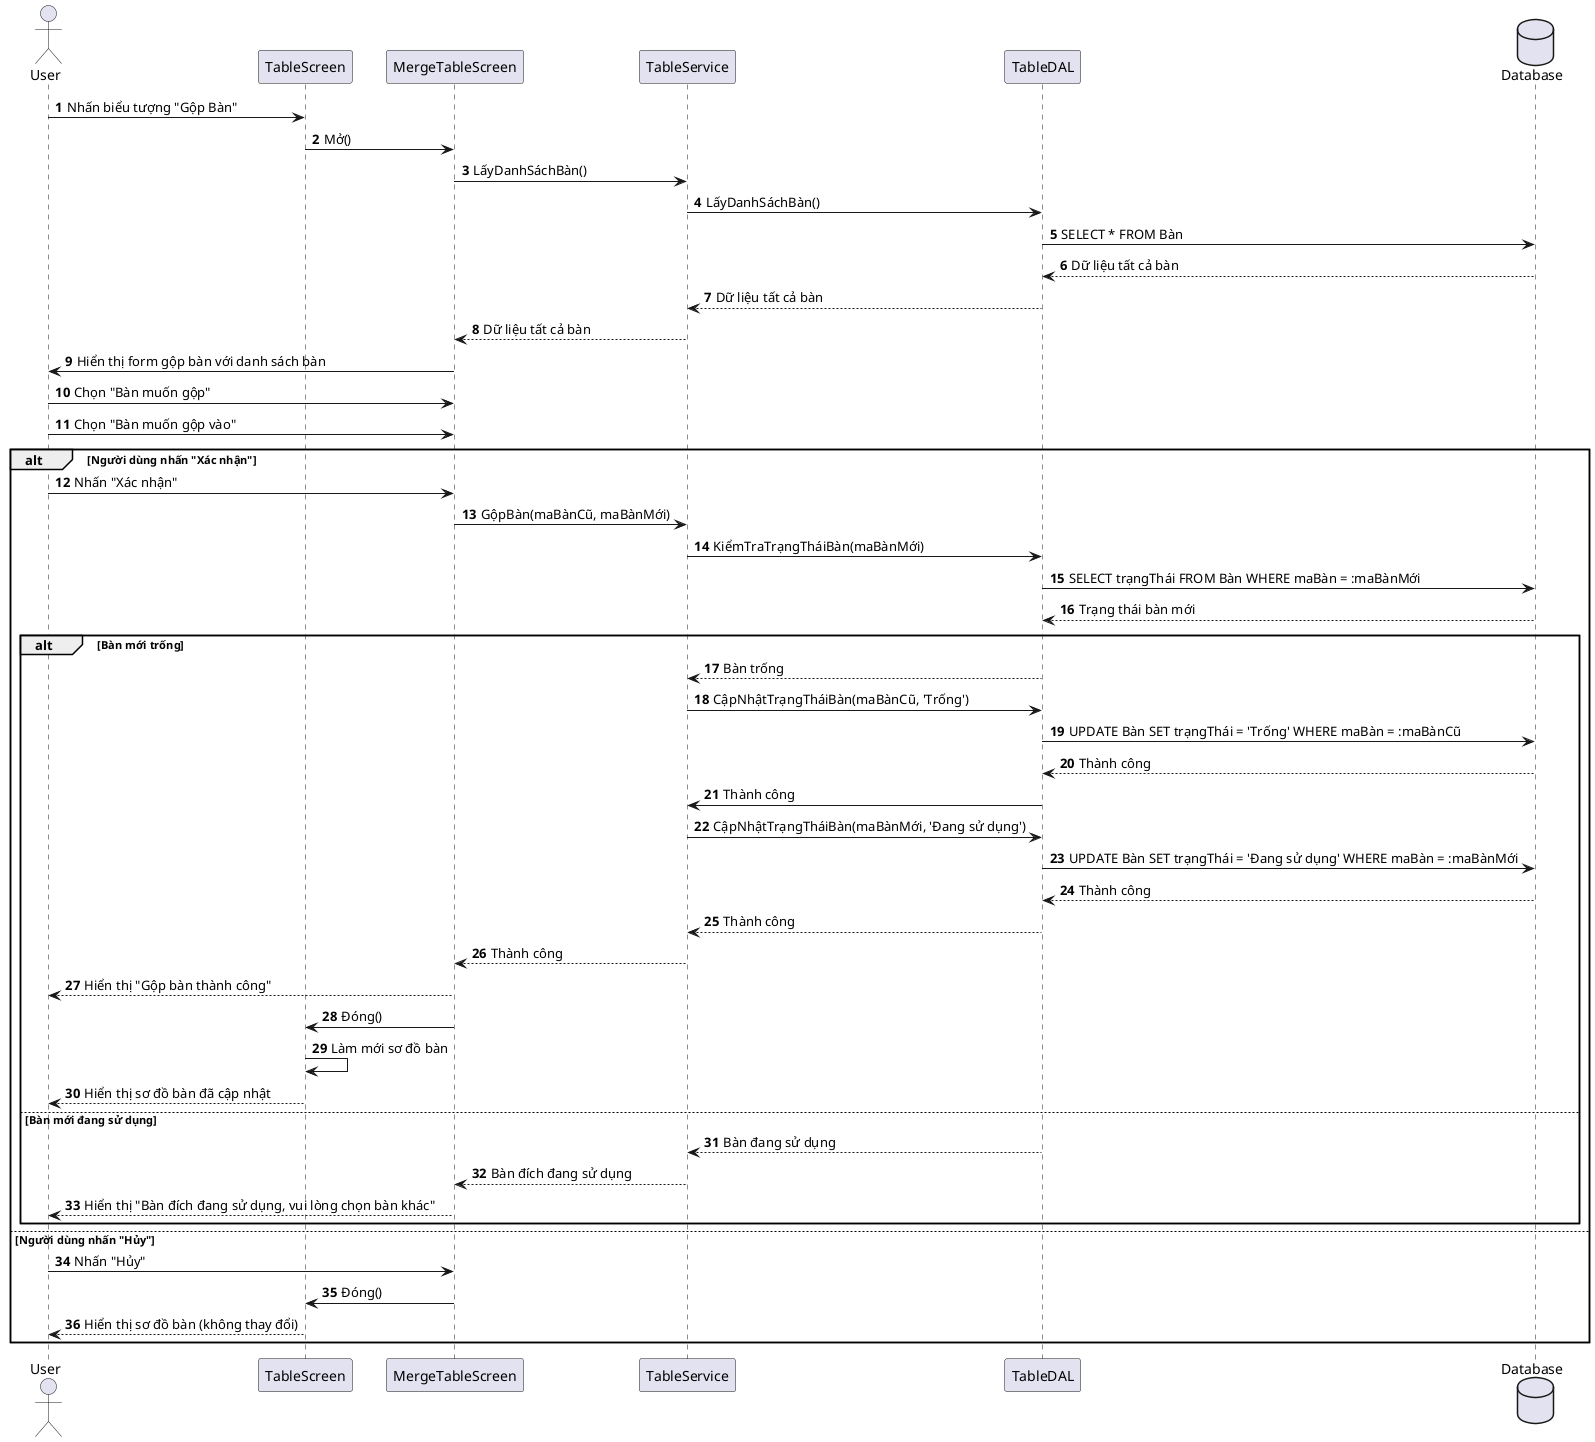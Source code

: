 @startuml Sơ đồ sequence Gộp Bàn

autonumber

actor User
participant TableScreen
participant MergeTableScreen
participant TableService
participant TableDAL
database Database

User -> TableScreen: Nhấn biểu tượng "Gộp Bàn"
TableScreen -> MergeTableScreen: Mở()

MergeTableScreen -> TableService: LấyDanhSáchBàn()
TableService -> TableDAL: LấyDanhSáchBàn()
TableDAL -> Database: SELECT * FROM Bàn
Database --> TableDAL: Dữ liệu tất cả bàn
TableDAL --> TableService: Dữ liệu tất cả bàn
TableService --> MergeTableScreen: Dữ liệu tất cả bàn

MergeTableScreen -> User: Hiển thị form gộp bàn với danh sách bàn
User -> MergeTableScreen: Chọn "Bàn muốn gộp"
User -> MergeTableScreen: Chọn "Bàn muốn gộp vào"

alt Người dùng nhấn "Xác nhận"
    User -> MergeTableScreen: Nhấn "Xác nhận"
    MergeTableScreen -> TableService: GộpBàn(maBànCũ, maBànMới)
    TableService -> TableDAL: KiểmTraTrạngTháiBàn(maBànMới)
    TableDAL -> Database: SELECT trạngThái FROM Bàn WHERE maBàn = :maBànMới
    Database --> TableDAL: Trạng thái bàn mới
    
    alt Bàn mới trống
        TableDAL --> TableService: Bàn trống
        TableService -> TableDAL: CậpNhậtTrạngTháiBàn(maBànCũ, 'Trống')
        TableDAL -> Database: UPDATE Bàn SET trạngThái = 'Trống' WHERE maBàn = :maBànCũ
        Database --> TableDAL: Thành công
        TableDAL -> TableService: Thành công
        TableService -> TableDAL: CậpNhậtTrạngTháiBàn(maBànMới, 'Đang sử dụng')
        TableDAL -> Database: UPDATE Bàn SET trạngThái = 'Đang sử dụng' WHERE maBàn = :maBànMới
        Database --> TableDAL: Thành công
        TableDAL --> TableService: Thành công
        TableService --> MergeTableScreen: Thành công
        MergeTableScreen --> User: Hiển thị "Gộp bàn thành công"
        MergeTableScreen -> TableScreen: Đóng()
        TableScreen -> TableScreen: Làm mới sơ đồ bàn
        TableScreen --> User: Hiển thị sơ đồ bàn đã cập nhật
    else Bàn mới đang sử dụng
        TableDAL --> TableService: Bàn đang sử dụng
        TableService --> MergeTableScreen: Bàn đích đang sử dụng
        MergeTableScreen --> User: Hiển thị "Bàn đích đang sử dụng, vui lòng chọn bàn khác"
    end
else Người dùng nhấn "Hủy"
    User -> MergeTableScreen: Nhấn "Hủy"
    MergeTableScreen -> TableScreen: Đóng()
    TableScreen --> User: Hiển thị sơ đồ bàn (không thay đổi)
end

@enduml